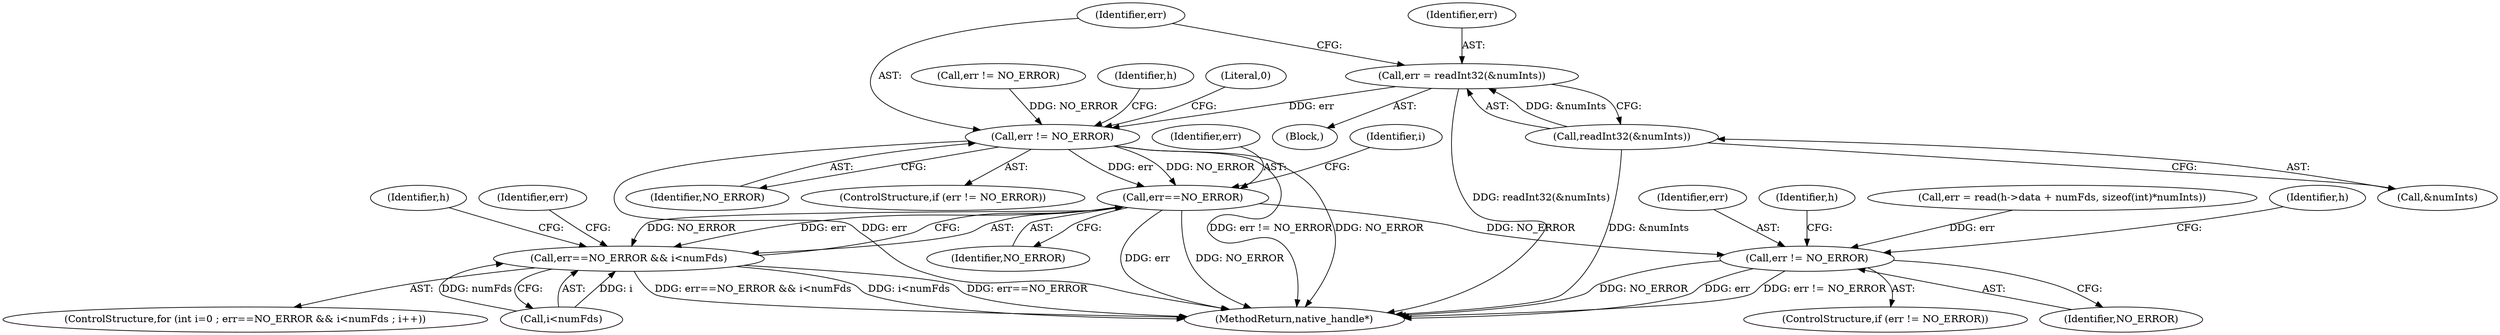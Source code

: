 digraph "0_Android_54cb02ad733fb71b1bdf78590428817fb780aff8@API" {
"1000116" [label="(Call,err = readInt32(&numInts))"];
"1000118" [label="(Call,readInt32(&numInts))"];
"1000122" [label="(Call,err != NO_ERROR)"];
"1000145" [label="(Call,err==NO_ERROR)"];
"1000144" [label="(Call,err==NO_ERROR && i<numFds)"];
"1000205" [label="(Call,err != NO_ERROR)"];
"1000116" [label="(Call,err = readInt32(&numInts))"];
"1000206" [label="(Identifier,err)"];
"1000111" [label="(Call,err != NO_ERROR)"];
"1000117" [label="(Identifier,err)"];
"1000204" [label="(ControlStructure,if (err != NO_ERROR))"];
"1000145" [label="(Call,err==NO_ERROR)"];
"1000101" [label="(Block,)"];
"1000157" [label="(Identifier,h)"];
"1000144" [label="(Call,err==NO_ERROR && i<numFds)"];
"1000205" [label="(Call,err != NO_ERROR)"];
"1000119" [label="(Call,&numInts)"];
"1000124" [label="(Identifier,NO_ERROR)"];
"1000118" [label="(Call,readInt32(&numInts))"];
"1000207" [label="(Identifier,NO_ERROR)"];
"1000193" [label="(Identifier,err)"];
"1000129" [label="(Identifier,h)"];
"1000123" [label="(Identifier,err)"];
"1000147" [label="(Identifier,NO_ERROR)"];
"1000149" [label="(Identifier,i)"];
"1000217" [label="(Identifier,h)"];
"1000192" [label="(Call,err = read(h->data + numFds, sizeof(int)*numInts))"];
"1000210" [label="(Identifier,h)"];
"1000218" [label="(MethodReturn,native_handle*)"];
"1000148" [label="(Call,i<numFds)"];
"1000139" [label="(ControlStructure,for (int i=0 ; err==NO_ERROR && i<numFds ; i++))"];
"1000122" [label="(Call,err != NO_ERROR)"];
"1000126" [label="(Literal,0)"];
"1000146" [label="(Identifier,err)"];
"1000121" [label="(ControlStructure,if (err != NO_ERROR))"];
"1000116" -> "1000101"  [label="AST: "];
"1000116" -> "1000118"  [label="CFG: "];
"1000117" -> "1000116"  [label="AST: "];
"1000118" -> "1000116"  [label="AST: "];
"1000123" -> "1000116"  [label="CFG: "];
"1000116" -> "1000218"  [label="DDG: readInt32(&numInts)"];
"1000118" -> "1000116"  [label="DDG: &numInts"];
"1000116" -> "1000122"  [label="DDG: err"];
"1000118" -> "1000119"  [label="CFG: "];
"1000119" -> "1000118"  [label="AST: "];
"1000118" -> "1000218"  [label="DDG: &numInts"];
"1000122" -> "1000121"  [label="AST: "];
"1000122" -> "1000124"  [label="CFG: "];
"1000123" -> "1000122"  [label="AST: "];
"1000124" -> "1000122"  [label="AST: "];
"1000126" -> "1000122"  [label="CFG: "];
"1000129" -> "1000122"  [label="CFG: "];
"1000122" -> "1000218"  [label="DDG: err"];
"1000122" -> "1000218"  [label="DDG: err != NO_ERROR"];
"1000122" -> "1000218"  [label="DDG: NO_ERROR"];
"1000111" -> "1000122"  [label="DDG: NO_ERROR"];
"1000122" -> "1000145"  [label="DDG: err"];
"1000122" -> "1000145"  [label="DDG: NO_ERROR"];
"1000145" -> "1000144"  [label="AST: "];
"1000145" -> "1000147"  [label="CFG: "];
"1000146" -> "1000145"  [label="AST: "];
"1000147" -> "1000145"  [label="AST: "];
"1000149" -> "1000145"  [label="CFG: "];
"1000144" -> "1000145"  [label="CFG: "];
"1000145" -> "1000218"  [label="DDG: err"];
"1000145" -> "1000218"  [label="DDG: NO_ERROR"];
"1000145" -> "1000144"  [label="DDG: err"];
"1000145" -> "1000144"  [label="DDG: NO_ERROR"];
"1000145" -> "1000205"  [label="DDG: NO_ERROR"];
"1000144" -> "1000139"  [label="AST: "];
"1000144" -> "1000148"  [label="CFG: "];
"1000148" -> "1000144"  [label="AST: "];
"1000157" -> "1000144"  [label="CFG: "];
"1000193" -> "1000144"  [label="CFG: "];
"1000144" -> "1000218"  [label="DDG: err==NO_ERROR && i<numFds"];
"1000144" -> "1000218"  [label="DDG: i<numFds"];
"1000144" -> "1000218"  [label="DDG: err==NO_ERROR"];
"1000148" -> "1000144"  [label="DDG: i"];
"1000148" -> "1000144"  [label="DDG: numFds"];
"1000205" -> "1000204"  [label="AST: "];
"1000205" -> "1000207"  [label="CFG: "];
"1000206" -> "1000205"  [label="AST: "];
"1000207" -> "1000205"  [label="AST: "];
"1000210" -> "1000205"  [label="CFG: "];
"1000217" -> "1000205"  [label="CFG: "];
"1000205" -> "1000218"  [label="DDG: NO_ERROR"];
"1000205" -> "1000218"  [label="DDG: err"];
"1000205" -> "1000218"  [label="DDG: err != NO_ERROR"];
"1000192" -> "1000205"  [label="DDG: err"];
}
